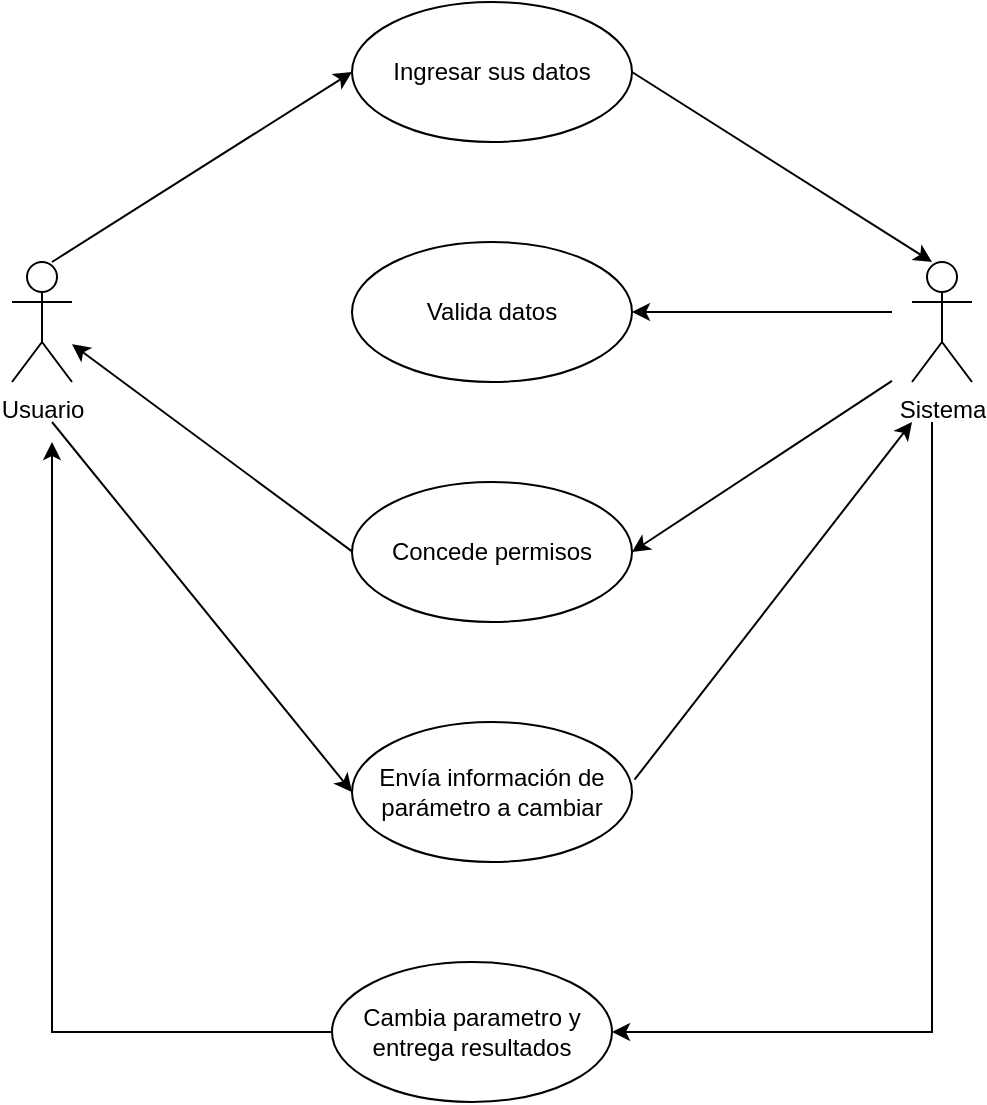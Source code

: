 <mxfile version="25.0.3">
  <diagram name="Página-1" id="FzMVUBFn5M8jQVU29QVY">
    <mxGraphModel dx="819" dy="446" grid="1" gridSize="10" guides="1" tooltips="1" connect="1" arrows="1" fold="1" page="1" pageScale="1" pageWidth="850" pageHeight="1100" math="0" shadow="0">
      <root>
        <mxCell id="0" />
        <mxCell id="1" parent="0" />
        <mxCell id="y9TaPAOU8-0r_yK7LVzh-2" value="Usuario" style="shape=umlActor;verticalLabelPosition=bottom;verticalAlign=top;html=1;outlineConnect=0;" vertex="1" parent="1">
          <mxGeometry x="100" y="370" width="30" height="60" as="geometry" />
        </mxCell>
        <mxCell id="y9TaPAOU8-0r_yK7LVzh-3" value="Ingresar sus datos" style="ellipse;whiteSpace=wrap;html=1;" vertex="1" parent="1">
          <mxGeometry x="270" y="240" width="140" height="70" as="geometry" />
        </mxCell>
        <mxCell id="y9TaPAOU8-0r_yK7LVzh-4" value="" style="endArrow=classic;html=1;rounded=0;entryX=0;entryY=0.5;entryDx=0;entryDy=0;" edge="1" parent="1" target="y9TaPAOU8-0r_yK7LVzh-3">
          <mxGeometry width="50" height="50" relative="1" as="geometry">
            <mxPoint x="120" y="370" as="sourcePoint" />
            <mxPoint x="170" y="320" as="targetPoint" />
          </mxGeometry>
        </mxCell>
        <mxCell id="y9TaPAOU8-0r_yK7LVzh-5" value="Sistema" style="shape=umlActor;verticalLabelPosition=bottom;verticalAlign=top;html=1;outlineConnect=0;" vertex="1" parent="1">
          <mxGeometry x="550" y="370" width="30" height="60" as="geometry" />
        </mxCell>
        <mxCell id="y9TaPAOU8-0r_yK7LVzh-6" value="" style="endArrow=classic;html=1;rounded=0;exitX=1;exitY=0.5;exitDx=0;exitDy=0;" edge="1" parent="1" source="y9TaPAOU8-0r_yK7LVzh-3">
          <mxGeometry width="50" height="50" relative="1" as="geometry">
            <mxPoint x="320" y="420" as="sourcePoint" />
            <mxPoint x="560" y="370" as="targetPoint" />
          </mxGeometry>
        </mxCell>
        <mxCell id="y9TaPAOU8-0r_yK7LVzh-10" value="" style="endArrow=classic;html=1;rounded=0;entryX=1;entryY=0.5;entryDx=0;entryDy=0;" edge="1" parent="1" target="y9TaPAOU8-0r_yK7LVzh-11">
          <mxGeometry width="50" height="50" relative="1" as="geometry">
            <mxPoint x="540" y="395" as="sourcePoint" />
            <mxPoint x="510" y="465" as="targetPoint" />
          </mxGeometry>
        </mxCell>
        <mxCell id="y9TaPAOU8-0r_yK7LVzh-11" value="Valida datos" style="ellipse;whiteSpace=wrap;html=1;" vertex="1" parent="1">
          <mxGeometry x="270" y="360" width="140" height="70" as="geometry" />
        </mxCell>
        <mxCell id="y9TaPAOU8-0r_yK7LVzh-12" value="Concede permisos" style="ellipse;whiteSpace=wrap;html=1;" vertex="1" parent="1">
          <mxGeometry x="270" y="480" width="140" height="70" as="geometry" />
        </mxCell>
        <mxCell id="y9TaPAOU8-0r_yK7LVzh-14" value="" style="endArrow=classic;html=1;rounded=0;entryX=1;entryY=0.5;entryDx=0;entryDy=0;" edge="1" parent="1" target="y9TaPAOU8-0r_yK7LVzh-12">
          <mxGeometry width="50" height="50" relative="1" as="geometry">
            <mxPoint x="540" y="429.43" as="sourcePoint" />
            <mxPoint x="410" y="429.43" as="targetPoint" />
          </mxGeometry>
        </mxCell>
        <mxCell id="y9TaPAOU8-0r_yK7LVzh-15" value="" style="endArrow=classic;html=1;rounded=0;" edge="1" parent="1" target="y9TaPAOU8-0r_yK7LVzh-2">
          <mxGeometry width="50" height="50" relative="1" as="geometry">
            <mxPoint x="270" y="514.71" as="sourcePoint" />
            <mxPoint x="140" y="514.71" as="targetPoint" />
          </mxGeometry>
        </mxCell>
        <mxCell id="y9TaPAOU8-0r_yK7LVzh-16" value="" style="endArrow=classic;html=1;rounded=0;entryX=0;entryY=0.5;entryDx=0;entryDy=0;" edge="1" parent="1" target="y9TaPAOU8-0r_yK7LVzh-18">
          <mxGeometry width="50" height="50" relative="1" as="geometry">
            <mxPoint x="120" y="450" as="sourcePoint" />
            <mxPoint x="280" y="610" as="targetPoint" />
          </mxGeometry>
        </mxCell>
        <mxCell id="y9TaPAOU8-0r_yK7LVzh-18" value="Envía información de parámetro a cambiar" style="ellipse;whiteSpace=wrap;html=1;" vertex="1" parent="1">
          <mxGeometry x="270" y="600" width="140" height="70" as="geometry" />
        </mxCell>
        <mxCell id="y9TaPAOU8-0r_yK7LVzh-19" value="" style="endArrow=classic;html=1;rounded=0;exitX=1.009;exitY=0.412;exitDx=0;exitDy=0;exitPerimeter=0;" edge="1" parent="1" source="y9TaPAOU8-0r_yK7LVzh-18">
          <mxGeometry width="50" height="50" relative="1" as="geometry">
            <mxPoint x="560" y="450" as="sourcePoint" />
            <mxPoint x="550" y="450" as="targetPoint" />
          </mxGeometry>
        </mxCell>
        <mxCell id="y9TaPAOU8-0r_yK7LVzh-20" value="" style="endArrow=classic;html=1;rounded=0;entryX=1;entryY=0.5;entryDx=0;entryDy=0;" edge="1" parent="1" target="y9TaPAOU8-0r_yK7LVzh-21">
          <mxGeometry width="50" height="50" relative="1" as="geometry">
            <mxPoint x="560" y="450" as="sourcePoint" />
            <mxPoint x="530" y="710" as="targetPoint" />
            <Array as="points">
              <mxPoint x="560" y="755" />
            </Array>
          </mxGeometry>
        </mxCell>
        <mxCell id="y9TaPAOU8-0r_yK7LVzh-21" value="Cambia parametro y entrega resultados" style="ellipse;whiteSpace=wrap;html=1;" vertex="1" parent="1">
          <mxGeometry x="260" y="720" width="140" height="70" as="geometry" />
        </mxCell>
        <mxCell id="y9TaPAOU8-0r_yK7LVzh-23" value="" style="endArrow=classic;html=1;rounded=0;exitX=0;exitY=0.5;exitDx=0;exitDy=0;" edge="1" parent="1" source="y9TaPAOU8-0r_yK7LVzh-21">
          <mxGeometry width="50" height="50" relative="1" as="geometry">
            <mxPoint x="70" y="570" as="sourcePoint" />
            <mxPoint x="120" y="460" as="targetPoint" />
            <Array as="points">
              <mxPoint x="120" y="755" />
            </Array>
          </mxGeometry>
        </mxCell>
      </root>
    </mxGraphModel>
  </diagram>
</mxfile>
